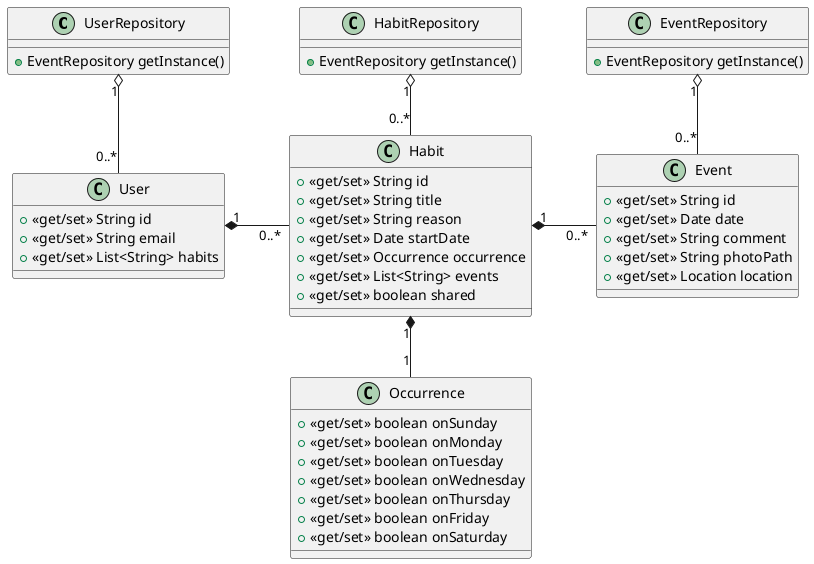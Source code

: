 @startuml

class UserRepository {
    + EventRepository getInstance()
}

class HabitRepository {
    + EventRepository getInstance()
}

class EventRepository {
    + EventRepository getInstance()
}

class User {
    +<<get/set>> String id
    +<<get/set>> String email
    +<<get/set>> List<String> habits
}

class Habit {
    +<<get/set>> String id
    +<<get/set>> String title
    +<<get/set>> String reason
    +<<get/set>> Date startDate
    +<<get/set>> Occurrence occurrence
    +<<get/set>> List<String> events
    +<<get/set>> boolean shared
}

class Event {
    +<<get/set>> String id
    +<<get/set>> Date date
    +<<get/set>> String comment
    +<<get/set>> String photoPath
    +<<get/set>> Location location
}


class Occurrence {
    +<<get/set>> boolean onSunday
    +<<get/set>> boolean onMonday
    +<<get/set>> boolean onTuesday
    +<<get/set>> boolean onWednesday
    +<<get/set>> boolean onThursday
    +<<get/set>> boolean onFriday
    +<<get/set>> boolean onSaturday
}

UserRepository "1" o-- "0..*" User
HabitRepository "1" o-- "0..*" Habit
EventRepository "1" o-- "0..*" Event

User "1" *- "0..*" Habit : \t
Habit "1" *- "0..*" Event : \t

Habit "1" *-- "1" Occurrence

@enduml